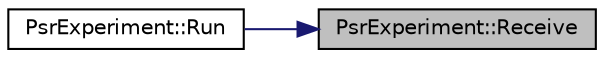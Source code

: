 digraph "PsrExperiment::Receive"
{
 // LATEX_PDF_SIZE
  edge [fontname="Helvetica",fontsize="10",labelfontname="Helvetica",labelfontsize="10"];
  node [fontname="Helvetica",fontsize="10",shape=record];
  rankdir="RL";
  Node1 [label="PsrExperiment::Receive",height=0.2,width=0.4,color="black", fillcolor="grey75", style="filled", fontcolor="black",tooltip="Send receive function."];
  Node1 -> Node2 [dir="back",color="midnightblue",fontsize="10",style="solid",fontname="Helvetica"];
  Node2 [label="PsrExperiment::Run",height=0.2,width=0.4,color="black", fillcolor="white", style="filled",URL="$class_psr_experiment.html#abf2ccba462f7c6741034fcadcdd45900",tooltip="Run function."];
}
